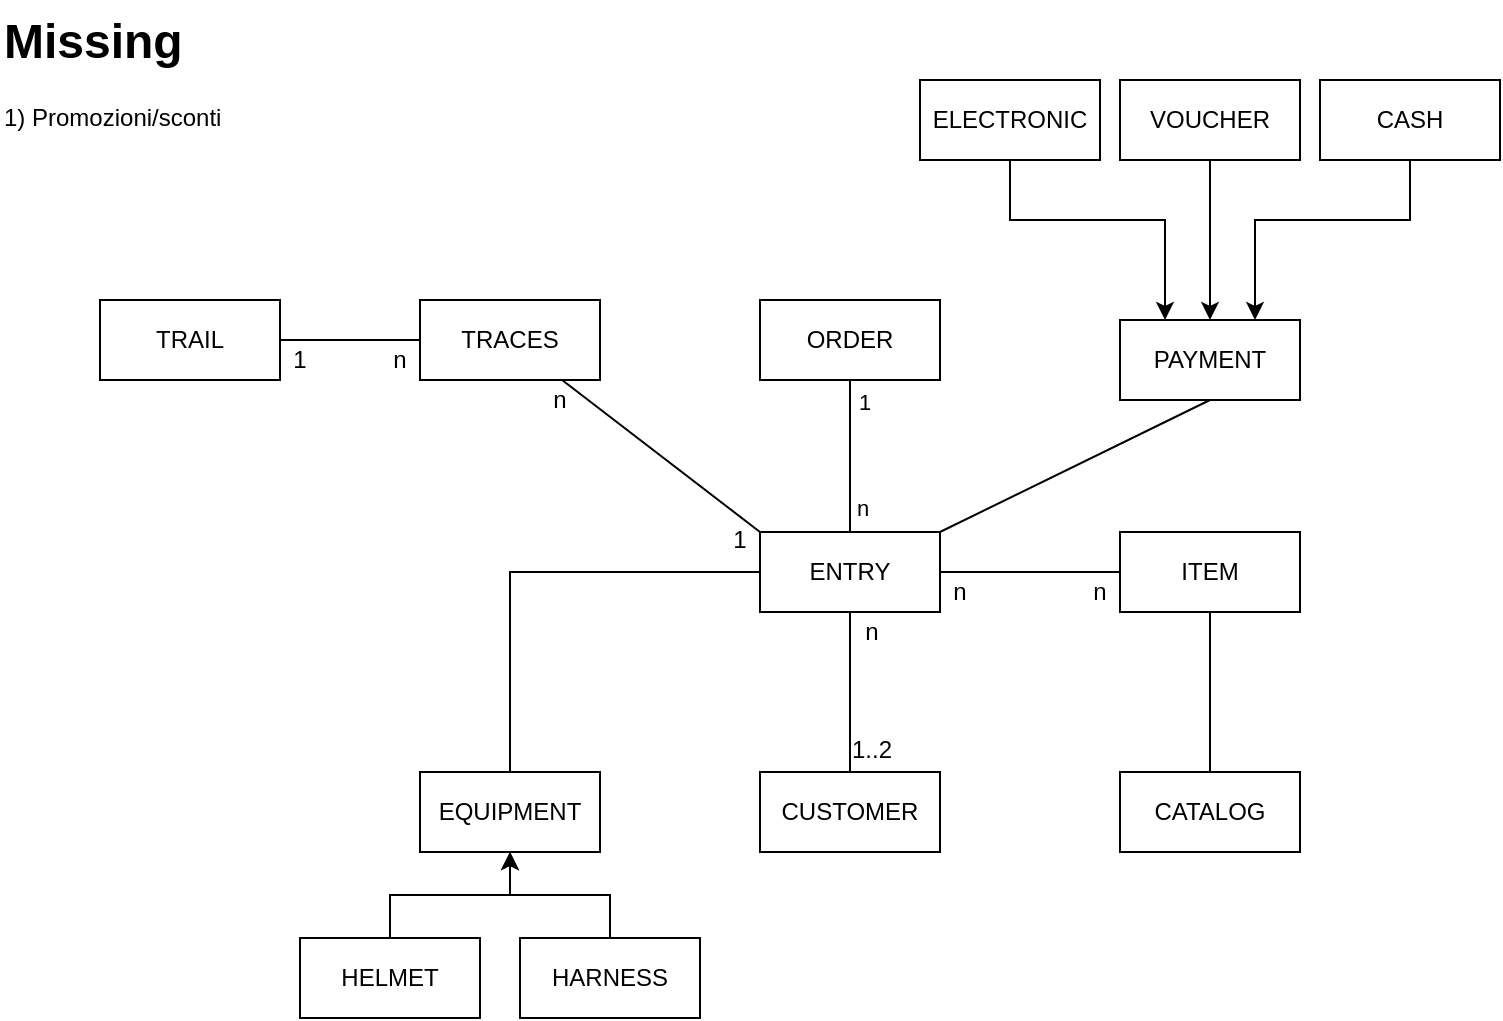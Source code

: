 <mxfile version="24.2.1" type="github">
  <diagram name="Pagina-1" id="jJnESbs7p5enPKDtaaTV">
    <mxGraphModel dx="1050" dy="566" grid="1" gridSize="10" guides="1" tooltips="1" connect="1" arrows="1" fold="1" page="1" pageScale="1" pageWidth="827" pageHeight="1169" math="0" shadow="0">
      <root>
        <mxCell id="0" />
        <mxCell id="1" parent="0" />
        <mxCell id="q3DxBHmQQCRVyKxhGtg1-1" value="EQUIPMENT" style="rounded=0;whiteSpace=wrap;html=1;" vertex="1" parent="1">
          <mxGeometry x="210" y="386" width="90" height="40" as="geometry" />
        </mxCell>
        <mxCell id="q3DxBHmQQCRVyKxhGtg1-5" style="edgeStyle=orthogonalEdgeStyle;rounded=0;orthogonalLoop=1;jettySize=auto;html=1;entryX=0.5;entryY=1;entryDx=0;entryDy=0;" edge="1" parent="1" source="q3DxBHmQQCRVyKxhGtg1-2" target="q3DxBHmQQCRVyKxhGtg1-1">
          <mxGeometry relative="1" as="geometry" />
        </mxCell>
        <mxCell id="q3DxBHmQQCRVyKxhGtg1-2" value="HELMET" style="rounded=0;whiteSpace=wrap;html=1;" vertex="1" parent="1">
          <mxGeometry x="150" y="469" width="90" height="40" as="geometry" />
        </mxCell>
        <mxCell id="q3DxBHmQQCRVyKxhGtg1-6" style="edgeStyle=orthogonalEdgeStyle;rounded=0;orthogonalLoop=1;jettySize=auto;html=1;entryX=0.5;entryY=1;entryDx=0;entryDy=0;" edge="1" parent="1" source="q3DxBHmQQCRVyKxhGtg1-3" target="q3DxBHmQQCRVyKxhGtg1-1">
          <mxGeometry relative="1" as="geometry" />
        </mxCell>
        <mxCell id="q3DxBHmQQCRVyKxhGtg1-3" value="HARNESS" style="rounded=0;whiteSpace=wrap;html=1;" vertex="1" parent="1">
          <mxGeometry x="260" y="469" width="90" height="40" as="geometry" />
        </mxCell>
        <mxCell id="q3DxBHmQQCRVyKxhGtg1-12" style="edgeStyle=orthogonalEdgeStyle;rounded=0;orthogonalLoop=1;jettySize=auto;html=1;entryX=0.5;entryY=1;entryDx=0;entryDy=0;endArrow=none;endFill=0;" edge="1" parent="1" source="q3DxBHmQQCRVyKxhGtg1-8" target="q3DxBHmQQCRVyKxhGtg1-11">
          <mxGeometry relative="1" as="geometry" />
        </mxCell>
        <mxCell id="q3DxBHmQQCRVyKxhGtg1-13" value="n" style="edgeLabel;html=1;align=center;verticalAlign=middle;resizable=0;points=[];" vertex="1" connectable="0" parent="q3DxBHmQQCRVyKxhGtg1-12">
          <mxGeometry x="-0.605" y="1" relative="1" as="geometry">
            <mxPoint x="7" y="3" as="offset" />
          </mxGeometry>
        </mxCell>
        <mxCell id="q3DxBHmQQCRVyKxhGtg1-14" value="1" style="edgeLabel;html=1;align=center;verticalAlign=middle;resizable=0;points=[];" vertex="1" connectable="0" parent="q3DxBHmQQCRVyKxhGtg1-12">
          <mxGeometry x="0.711" y="-2" relative="1" as="geometry">
            <mxPoint x="5" as="offset" />
          </mxGeometry>
        </mxCell>
        <mxCell id="q3DxBHmQQCRVyKxhGtg1-15" style="edgeStyle=orthogonalEdgeStyle;rounded=0;orthogonalLoop=1;jettySize=auto;html=1;entryX=0.5;entryY=0;entryDx=0;entryDy=0;endArrow=none;endFill=0;" edge="1" parent="1" source="q3DxBHmQQCRVyKxhGtg1-8" target="q3DxBHmQQCRVyKxhGtg1-1">
          <mxGeometry relative="1" as="geometry" />
        </mxCell>
        <mxCell id="q3DxBHmQQCRVyKxhGtg1-21" style="edgeStyle=orthogonalEdgeStyle;rounded=0;orthogonalLoop=1;jettySize=auto;html=1;entryX=0;entryY=0.5;entryDx=0;entryDy=0;endArrow=none;endFill=0;" edge="1" parent="1" source="q3DxBHmQQCRVyKxhGtg1-8" target="q3DxBHmQQCRVyKxhGtg1-20">
          <mxGeometry relative="1" as="geometry" />
        </mxCell>
        <mxCell id="q3DxBHmQQCRVyKxhGtg1-8" value="ENTRY" style="rounded=0;whiteSpace=wrap;html=1;" vertex="1" parent="1">
          <mxGeometry x="380" y="266" width="90" height="40" as="geometry" />
        </mxCell>
        <mxCell id="q3DxBHmQQCRVyKxhGtg1-11" value="ORDER" style="rounded=0;whiteSpace=wrap;html=1;" vertex="1" parent="1">
          <mxGeometry x="380" y="150" width="90" height="40" as="geometry" />
        </mxCell>
        <mxCell id="q3DxBHmQQCRVyKxhGtg1-19" style="edgeStyle=orthogonalEdgeStyle;rounded=0;orthogonalLoop=1;jettySize=auto;html=1;entryX=0.5;entryY=1;entryDx=0;entryDy=0;endArrow=none;endFill=0;" edge="1" parent="1" source="q3DxBHmQQCRVyKxhGtg1-18" target="q3DxBHmQQCRVyKxhGtg1-8">
          <mxGeometry relative="1" as="geometry" />
        </mxCell>
        <mxCell id="q3DxBHmQQCRVyKxhGtg1-18" value="CUSTOMER" style="rounded=0;whiteSpace=wrap;html=1;" vertex="1" parent="1">
          <mxGeometry x="380" y="386" width="90" height="40" as="geometry" />
        </mxCell>
        <mxCell id="q3DxBHmQQCRVyKxhGtg1-23" style="edgeStyle=orthogonalEdgeStyle;rounded=0;orthogonalLoop=1;jettySize=auto;html=1;entryX=0.5;entryY=0;entryDx=0;entryDy=0;endArrow=none;endFill=0;" edge="1" parent="1" source="q3DxBHmQQCRVyKxhGtg1-20" target="q3DxBHmQQCRVyKxhGtg1-22">
          <mxGeometry relative="1" as="geometry" />
        </mxCell>
        <mxCell id="q3DxBHmQQCRVyKxhGtg1-32" style="rounded=0;orthogonalLoop=1;jettySize=auto;html=1;exitX=1;exitY=0;exitDx=0;exitDy=0;entryX=0.5;entryY=1;entryDx=0;entryDy=0;endArrow=none;endFill=0;" edge="1" parent="1" source="q3DxBHmQQCRVyKxhGtg1-8" target="q3DxBHmQQCRVyKxhGtg1-25">
          <mxGeometry relative="1" as="geometry" />
        </mxCell>
        <mxCell id="q3DxBHmQQCRVyKxhGtg1-20" value="ITEM" style="rounded=0;whiteSpace=wrap;html=1;" vertex="1" parent="1">
          <mxGeometry x="560" y="266" width="90" height="40" as="geometry" />
        </mxCell>
        <mxCell id="q3DxBHmQQCRVyKxhGtg1-22" value="CATALOG" style="rounded=0;whiteSpace=wrap;html=1;" vertex="1" parent="1">
          <mxGeometry x="560" y="386" width="90" height="40" as="geometry" />
        </mxCell>
        <mxCell id="q3DxBHmQQCRVyKxhGtg1-24" value="&lt;h1 style=&quot;margin-top: 0px;&quot;&gt;Missing&lt;/h1&gt;&lt;div&gt;1) Promozioni/sconti&lt;br&gt;&lt;/div&gt;" style="text;html=1;whiteSpace=wrap;overflow=hidden;rounded=0;" vertex="1" parent="1">
          <mxGeometry width="180" height="120" as="geometry" />
        </mxCell>
        <mxCell id="q3DxBHmQQCRVyKxhGtg1-25" value="PAYMENT" style="rounded=0;whiteSpace=wrap;html=1;" vertex="1" parent="1">
          <mxGeometry x="560" y="160" width="90" height="40" as="geometry" />
        </mxCell>
        <mxCell id="q3DxBHmQQCRVyKxhGtg1-31" style="edgeStyle=orthogonalEdgeStyle;rounded=0;orthogonalLoop=1;jettySize=auto;html=1;entryX=0.5;entryY=0;entryDx=0;entryDy=0;" edge="1" parent="1" source="q3DxBHmQQCRVyKxhGtg1-26" target="q3DxBHmQQCRVyKxhGtg1-25">
          <mxGeometry relative="1" as="geometry" />
        </mxCell>
        <mxCell id="q3DxBHmQQCRVyKxhGtg1-26" value="VOUCHER" style="rounded=0;whiteSpace=wrap;html=1;" vertex="1" parent="1">
          <mxGeometry x="560" y="40" width="90" height="40" as="geometry" />
        </mxCell>
        <mxCell id="q3DxBHmQQCRVyKxhGtg1-30" style="edgeStyle=orthogonalEdgeStyle;rounded=0;orthogonalLoop=1;jettySize=auto;html=1;entryX=0.75;entryY=0;entryDx=0;entryDy=0;" edge="1" parent="1" source="q3DxBHmQQCRVyKxhGtg1-27" target="q3DxBHmQQCRVyKxhGtg1-25">
          <mxGeometry relative="1" as="geometry">
            <Array as="points">
              <mxPoint x="705" y="110" />
              <mxPoint x="628" y="110" />
            </Array>
          </mxGeometry>
        </mxCell>
        <mxCell id="q3DxBHmQQCRVyKxhGtg1-27" value="CASH" style="rounded=0;whiteSpace=wrap;html=1;" vertex="1" parent="1">
          <mxGeometry x="660" y="40" width="90" height="40" as="geometry" />
        </mxCell>
        <mxCell id="q3DxBHmQQCRVyKxhGtg1-29" style="edgeStyle=orthogonalEdgeStyle;rounded=0;orthogonalLoop=1;jettySize=auto;html=1;entryX=0.25;entryY=0;entryDx=0;entryDy=0;" edge="1" parent="1" source="q3DxBHmQQCRVyKxhGtg1-28" target="q3DxBHmQQCRVyKxhGtg1-25">
          <mxGeometry relative="1" as="geometry">
            <Array as="points">
              <mxPoint x="505" y="110" />
              <mxPoint x="583" y="110" />
            </Array>
          </mxGeometry>
        </mxCell>
        <mxCell id="q3DxBHmQQCRVyKxhGtg1-28" value="ELECTRONIC" style="rounded=0;whiteSpace=wrap;html=1;" vertex="1" parent="1">
          <mxGeometry x="460" y="40" width="90" height="40" as="geometry" />
        </mxCell>
        <mxCell id="q3DxBHmQQCRVyKxhGtg1-34" style="rounded=0;orthogonalLoop=1;jettySize=auto;html=1;entryX=0;entryY=0;entryDx=0;entryDy=0;endArrow=none;endFill=0;" edge="1" parent="1" source="q3DxBHmQQCRVyKxhGtg1-33" target="q3DxBHmQQCRVyKxhGtg1-8">
          <mxGeometry relative="1" as="geometry" />
        </mxCell>
        <mxCell id="q3DxBHmQQCRVyKxhGtg1-33" value="TRACES" style="rounded=0;whiteSpace=wrap;html=1;" vertex="1" parent="1">
          <mxGeometry x="210" y="150" width="90" height="40" as="geometry" />
        </mxCell>
        <mxCell id="q3DxBHmQQCRVyKxhGtg1-35" value="1..2" style="text;html=1;align=center;verticalAlign=middle;whiteSpace=wrap;rounded=0;" vertex="1" parent="1">
          <mxGeometry x="426" y="365" width="20" height="20" as="geometry" />
        </mxCell>
        <mxCell id="q3DxBHmQQCRVyKxhGtg1-36" value="n" style="text;html=1;align=center;verticalAlign=middle;whiteSpace=wrap;rounded=0;" vertex="1" parent="1">
          <mxGeometry x="426" y="306" width="20" height="20" as="geometry" />
        </mxCell>
        <mxCell id="q3DxBHmQQCRVyKxhGtg1-37" value="n" style="text;html=1;align=center;verticalAlign=middle;whiteSpace=wrap;rounded=0;" vertex="1" parent="1">
          <mxGeometry x="470" y="286" width="20" height="20" as="geometry" />
        </mxCell>
        <mxCell id="q3DxBHmQQCRVyKxhGtg1-38" value="n" style="text;html=1;align=center;verticalAlign=middle;whiteSpace=wrap;rounded=0;" vertex="1" parent="1">
          <mxGeometry x="540" y="286" width="20" height="20" as="geometry" />
        </mxCell>
        <mxCell id="q3DxBHmQQCRVyKxhGtg1-40" value="n" style="text;html=1;align=center;verticalAlign=middle;whiteSpace=wrap;rounded=0;" vertex="1" parent="1">
          <mxGeometry x="270" y="190" width="20" height="20" as="geometry" />
        </mxCell>
        <mxCell id="q3DxBHmQQCRVyKxhGtg1-41" value="1" style="text;html=1;align=center;verticalAlign=middle;whiteSpace=wrap;rounded=0;" vertex="1" parent="1">
          <mxGeometry x="360" y="260" width="20" height="20" as="geometry" />
        </mxCell>
        <mxCell id="q3DxBHmQQCRVyKxhGtg1-43" style="edgeStyle=orthogonalEdgeStyle;rounded=0;orthogonalLoop=1;jettySize=auto;html=1;entryX=0;entryY=0.5;entryDx=0;entryDy=0;endArrow=none;endFill=0;" edge="1" parent="1" source="q3DxBHmQQCRVyKxhGtg1-42" target="q3DxBHmQQCRVyKxhGtg1-33">
          <mxGeometry relative="1" as="geometry" />
        </mxCell>
        <mxCell id="q3DxBHmQQCRVyKxhGtg1-42" value="TRAIL" style="rounded=0;whiteSpace=wrap;html=1;" vertex="1" parent="1">
          <mxGeometry x="50" y="150" width="90" height="40" as="geometry" />
        </mxCell>
        <mxCell id="q3DxBHmQQCRVyKxhGtg1-44" value="n" style="text;html=1;align=center;verticalAlign=middle;whiteSpace=wrap;rounded=0;" vertex="1" parent="1">
          <mxGeometry x="190" y="170" width="20" height="20" as="geometry" />
        </mxCell>
        <mxCell id="q3DxBHmQQCRVyKxhGtg1-47" value="1" style="text;html=1;align=center;verticalAlign=middle;whiteSpace=wrap;rounded=0;" vertex="1" parent="1">
          <mxGeometry x="140" y="170" width="20" height="20" as="geometry" />
        </mxCell>
      </root>
    </mxGraphModel>
  </diagram>
</mxfile>
